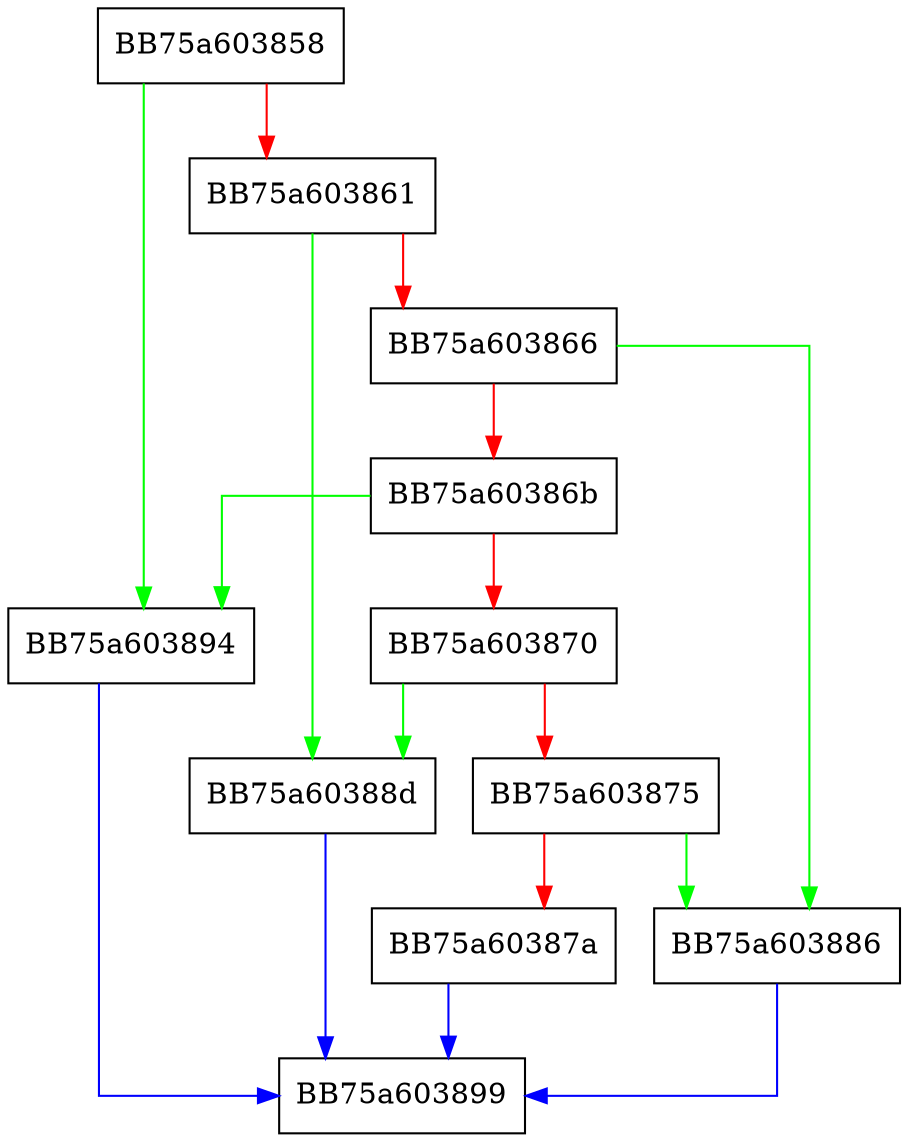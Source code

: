 digraph NsisMethodToUnplibMethod {
  node [shape="box"];
  graph [splines=ortho];
  BB75a603858 -> BB75a603894 [color="green"];
  BB75a603858 -> BB75a603861 [color="red"];
  BB75a603861 -> BB75a60388d [color="green"];
  BB75a603861 -> BB75a603866 [color="red"];
  BB75a603866 -> BB75a603886 [color="green"];
  BB75a603866 -> BB75a60386b [color="red"];
  BB75a60386b -> BB75a603894 [color="green"];
  BB75a60386b -> BB75a603870 [color="red"];
  BB75a603870 -> BB75a60388d [color="green"];
  BB75a603870 -> BB75a603875 [color="red"];
  BB75a603875 -> BB75a603886 [color="green"];
  BB75a603875 -> BB75a60387a [color="red"];
  BB75a60387a -> BB75a603899 [color="blue"];
  BB75a603886 -> BB75a603899 [color="blue"];
  BB75a60388d -> BB75a603899 [color="blue"];
  BB75a603894 -> BB75a603899 [color="blue"];
}